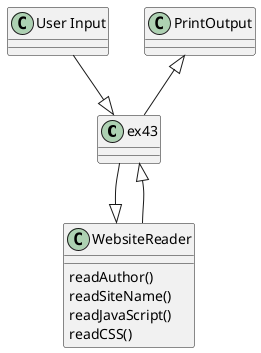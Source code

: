 @startuml
'https://plantuml.com/class-diagram
ex43 --|> WebsiteReader
ex43 <|-- WebsiteReader

"User Input" --|> ex43

PrintOutput <|-- ex43

class WebsiteReader {
readAuthor()
readSiteName()
readJavaScript()
readCSS()
}

@enduml
